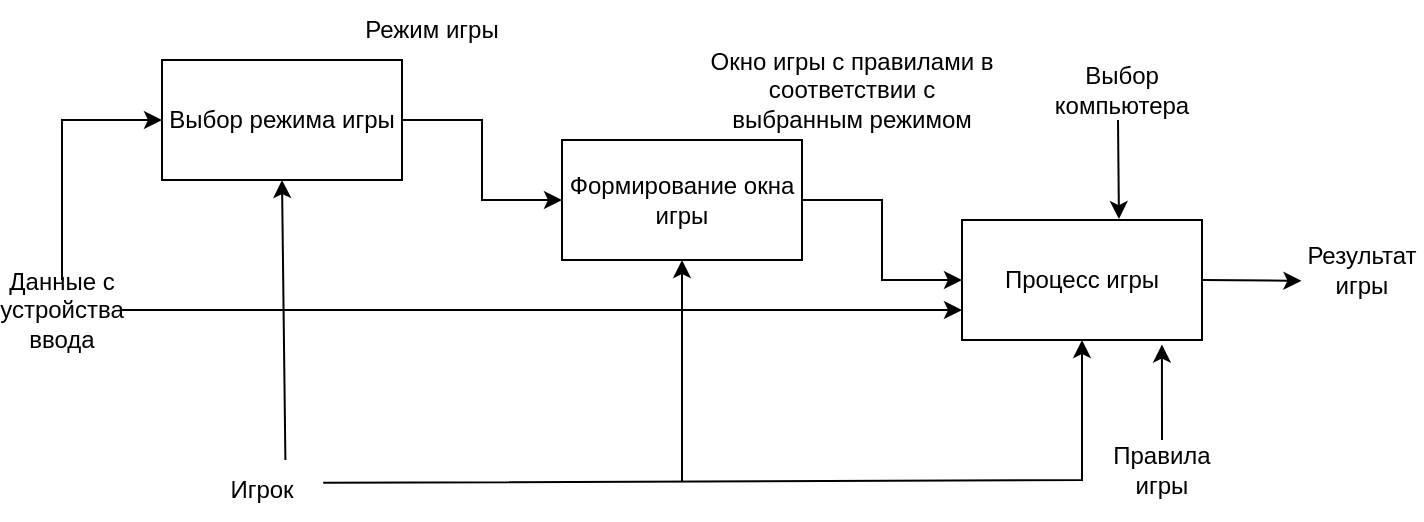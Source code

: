 <mxfile version="24.7.14">
  <diagram name="Страница — 1" id="3RD-VXEAE5dVfkVUKGCC">
    <mxGraphModel dx="956" dy="546" grid="1" gridSize="10" guides="1" tooltips="1" connect="1" arrows="1" fold="1" page="1" pageScale="1" pageWidth="827" pageHeight="1169" math="0" shadow="0">
      <root>
        <mxCell id="0" />
        <mxCell id="1" parent="0" />
        <mxCell id="RzrLmo9f1Pjh_t0wxT1H-1" value="Процесс игры" style="rounded=0;whiteSpace=wrap;html=1;" vertex="1" parent="1">
          <mxGeometry x="560" y="320" width="120" height="60" as="geometry" />
        </mxCell>
        <mxCell id="RzrLmo9f1Pjh_t0wxT1H-2" value="Формирование окна игры" style="rounded=0;whiteSpace=wrap;html=1;" vertex="1" parent="1">
          <mxGeometry x="360" y="280" width="120" height="60" as="geometry" />
        </mxCell>
        <mxCell id="RzrLmo9f1Pjh_t0wxT1H-3" value="Выбор режима игры" style="rounded=0;whiteSpace=wrap;html=1;" vertex="1" parent="1">
          <mxGeometry x="160" y="240" width="120" height="60" as="geometry" />
        </mxCell>
        <mxCell id="RzrLmo9f1Pjh_t0wxT1H-4" value="Результат игры" style="text;html=1;align=center;verticalAlign=middle;whiteSpace=wrap;rounded=0;" vertex="1" parent="1">
          <mxGeometry x="730" y="330" width="60" height="30" as="geometry" />
        </mxCell>
        <mxCell id="RzrLmo9f1Pjh_t0wxT1H-5" value="" style="endArrow=classic;html=1;rounded=0;exitX=1;exitY=0.5;exitDx=0;exitDy=0;entryX=-0.005;entryY=0.68;entryDx=0;entryDy=0;entryPerimeter=0;" edge="1" parent="1" source="RzrLmo9f1Pjh_t0wxT1H-1" target="RzrLmo9f1Pjh_t0wxT1H-4">
          <mxGeometry width="50" height="50" relative="1" as="geometry">
            <mxPoint x="720" y="430" as="sourcePoint" />
            <mxPoint x="770" y="380" as="targetPoint" />
          </mxGeometry>
        </mxCell>
        <mxCell id="RzrLmo9f1Pjh_t0wxT1H-6" value="Игрок" style="text;html=1;align=center;verticalAlign=middle;whiteSpace=wrap;rounded=0;" vertex="1" parent="1">
          <mxGeometry x="180" y="440" width="60" height="30" as="geometry" />
        </mxCell>
        <mxCell id="RzrLmo9f1Pjh_t0wxT1H-7" value="" style="endArrow=classic;html=1;rounded=0;exitX=1;exitY=0.5;exitDx=0;exitDy=0;entryX=0;entryY=0.5;entryDx=0;entryDy=0;" edge="1" parent="1" source="RzrLmo9f1Pjh_t0wxT1H-2" target="RzrLmo9f1Pjh_t0wxT1H-1">
          <mxGeometry width="50" height="50" relative="1" as="geometry">
            <mxPoint x="490" y="470" as="sourcePoint" />
            <mxPoint x="540" y="420" as="targetPoint" />
            <Array as="points">
              <mxPoint x="520" y="310" />
              <mxPoint x="520" y="350" />
            </Array>
          </mxGeometry>
        </mxCell>
        <mxCell id="RzrLmo9f1Pjh_t0wxT1H-8" value="" style="endArrow=classic;html=1;rounded=0;exitX=1;exitY=0.5;exitDx=0;exitDy=0;entryX=0;entryY=0.5;entryDx=0;entryDy=0;" edge="1" parent="1" source="RzrLmo9f1Pjh_t0wxT1H-3" target="RzrLmo9f1Pjh_t0wxT1H-2">
          <mxGeometry width="50" height="50" relative="1" as="geometry">
            <mxPoint x="360" y="420" as="sourcePoint" />
            <mxPoint x="410" y="370" as="targetPoint" />
            <Array as="points">
              <mxPoint x="320" y="270" />
              <mxPoint x="320" y="310" />
            </Array>
          </mxGeometry>
        </mxCell>
        <mxCell id="RzrLmo9f1Pjh_t0wxT1H-9" value="Режим игры" style="text;html=1;align=center;verticalAlign=middle;whiteSpace=wrap;rounded=0;" vertex="1" parent="1">
          <mxGeometry x="260" y="210" width="70" height="30" as="geometry" />
        </mxCell>
        <mxCell id="RzrLmo9f1Pjh_t0wxT1H-10" value="Окно игры с правилами в соответствии с выбранным режимом" style="text;html=1;align=center;verticalAlign=middle;whiteSpace=wrap;rounded=0;" vertex="1" parent="1">
          <mxGeometry x="430" y="240" width="150" height="30" as="geometry" />
        </mxCell>
        <mxCell id="RzrLmo9f1Pjh_t0wxT1H-11" value="" style="endArrow=classic;html=1;rounded=0;entryX=0.654;entryY=-0.008;entryDx=0;entryDy=0;entryPerimeter=0;" edge="1" parent="1" target="RzrLmo9f1Pjh_t0wxT1H-1">
          <mxGeometry width="50" height="50" relative="1" as="geometry">
            <mxPoint x="638" y="270" as="sourcePoint" />
            <mxPoint x="640" y="400" as="targetPoint" />
          </mxGeometry>
        </mxCell>
        <mxCell id="RzrLmo9f1Pjh_t0wxT1H-12" value="Выбор компьютера" style="text;html=1;align=center;verticalAlign=middle;whiteSpace=wrap;rounded=0;" vertex="1" parent="1">
          <mxGeometry x="610" y="240" width="60" height="30" as="geometry" />
        </mxCell>
        <mxCell id="RzrLmo9f1Pjh_t0wxT1H-13" value="Данные с устройства ввода" style="text;html=1;align=center;verticalAlign=middle;whiteSpace=wrap;rounded=0;" vertex="1" parent="1">
          <mxGeometry x="80" y="350" width="60" height="30" as="geometry" />
        </mxCell>
        <mxCell id="RzrLmo9f1Pjh_t0wxT1H-14" value="" style="endArrow=classic;html=1;rounded=0;entryX=0;entryY=0.5;entryDx=0;entryDy=0;exitX=0.5;exitY=0;exitDx=0;exitDy=0;" edge="1" parent="1" source="RzrLmo9f1Pjh_t0wxT1H-13" target="RzrLmo9f1Pjh_t0wxT1H-3">
          <mxGeometry width="50" height="50" relative="1" as="geometry">
            <mxPoint x="70" y="480" as="sourcePoint" />
            <mxPoint x="120" y="430" as="targetPoint" />
            <Array as="points">
              <mxPoint x="110" y="270" />
            </Array>
          </mxGeometry>
        </mxCell>
        <mxCell id="RzrLmo9f1Pjh_t0wxT1H-15" value="" style="endArrow=classic;html=1;rounded=0;exitX=1.01;exitY=0.381;exitDx=0;exitDy=0;entryX=0.5;entryY=1;entryDx=0;entryDy=0;exitPerimeter=0;" edge="1" parent="1" source="RzrLmo9f1Pjh_t0wxT1H-6" target="RzrLmo9f1Pjh_t0wxT1H-1">
          <mxGeometry width="50" height="50" relative="1" as="geometry">
            <mxPoint x="320" y="490" as="sourcePoint" />
            <mxPoint x="370" y="440" as="targetPoint" />
            <Array as="points">
              <mxPoint x="620" y="450" />
            </Array>
          </mxGeometry>
        </mxCell>
        <mxCell id="RzrLmo9f1Pjh_t0wxT1H-16" value="" style="endArrow=classic;html=1;rounded=0;entryX=0.5;entryY=1;entryDx=0;entryDy=0;" edge="1" parent="1" target="RzrLmo9f1Pjh_t0wxT1H-2">
          <mxGeometry width="50" height="50" relative="1" as="geometry">
            <mxPoint x="420" y="451" as="sourcePoint" />
            <mxPoint x="460" y="490" as="targetPoint" />
          </mxGeometry>
        </mxCell>
        <mxCell id="RzrLmo9f1Pjh_t0wxT1H-17" value="" style="endArrow=classic;html=1;rounded=0;entryX=0.5;entryY=1;entryDx=0;entryDy=0;exitX=0.695;exitY=0;exitDx=0;exitDy=0;exitPerimeter=0;" edge="1" parent="1" source="RzrLmo9f1Pjh_t0wxT1H-6" target="RzrLmo9f1Pjh_t0wxT1H-3">
          <mxGeometry width="50" height="50" relative="1" as="geometry">
            <mxPoint x="240" y="540" as="sourcePoint" />
            <mxPoint x="290" y="490" as="targetPoint" />
          </mxGeometry>
        </mxCell>
        <mxCell id="RzrLmo9f1Pjh_t0wxT1H-18" value="" style="endArrow=classic;html=1;rounded=0;exitX=1;exitY=0.5;exitDx=0;exitDy=0;entryX=0;entryY=0.75;entryDx=0;entryDy=0;" edge="1" parent="1" source="RzrLmo9f1Pjh_t0wxT1H-13" target="RzrLmo9f1Pjh_t0wxT1H-1">
          <mxGeometry width="50" height="50" relative="1" as="geometry">
            <mxPoint x="130" y="470" as="sourcePoint" />
            <mxPoint x="180" y="420" as="targetPoint" />
          </mxGeometry>
        </mxCell>
        <mxCell id="RzrLmo9f1Pjh_t0wxT1H-19" value="" style="endArrow=classic;html=1;rounded=0;entryX=0.833;entryY=1.038;entryDx=0;entryDy=0;entryPerimeter=0;" edge="1" parent="1" target="RzrLmo9f1Pjh_t0wxT1H-1">
          <mxGeometry width="50" height="50" relative="1" as="geometry">
            <mxPoint x="660" y="430" as="sourcePoint" />
            <mxPoint x="710" y="410" as="targetPoint" />
          </mxGeometry>
        </mxCell>
        <mxCell id="RzrLmo9f1Pjh_t0wxT1H-20" value="Правила игры" style="text;html=1;align=center;verticalAlign=middle;whiteSpace=wrap;rounded=0;" vertex="1" parent="1">
          <mxGeometry x="630" y="430" width="60" height="30" as="geometry" />
        </mxCell>
      </root>
    </mxGraphModel>
  </diagram>
</mxfile>
